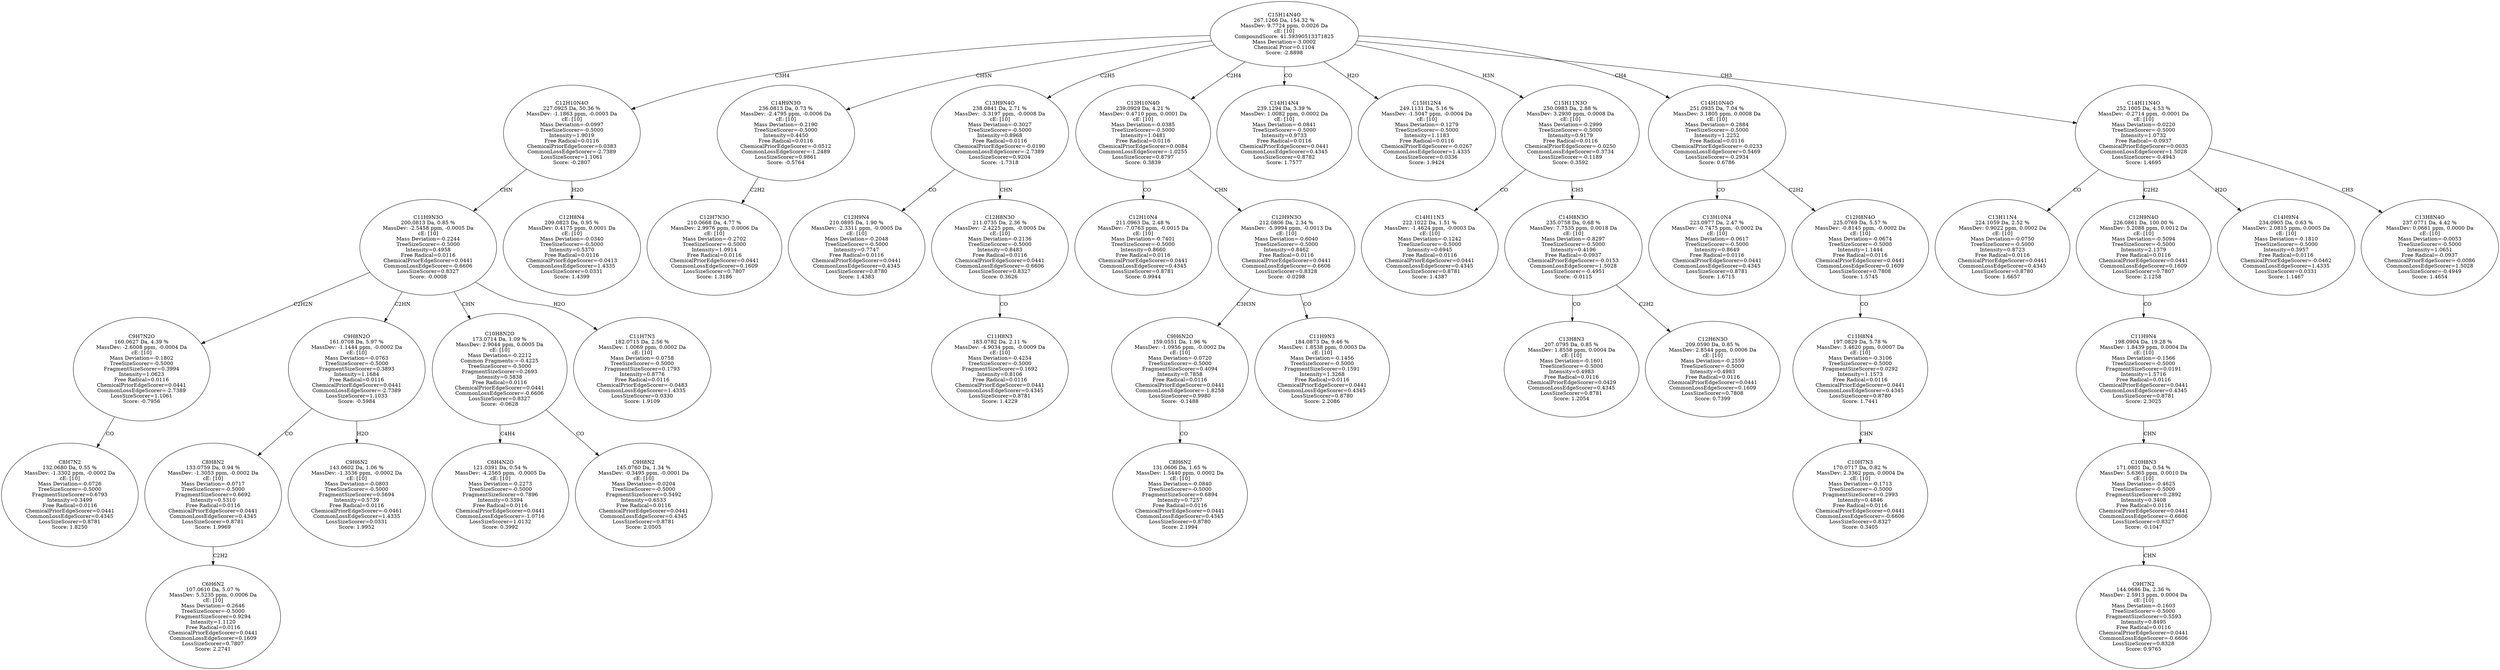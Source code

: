 strict digraph {
v1 [label="C8H7N2\n132.0680 Da, 0.55 %\nMassDev: -1.3302 ppm, -0.0002 Da\ncE: [10]\nMass Deviation=-0.0726\nTreeSizeScorer=-0.5000\nFragmentSizeScorer=0.6793\nIntensity=0.3499\nFree Radical=0.0116\nChemicalPriorEdgeScorer=0.0441\nCommonLossEdgeScorer=0.4345\nLossSizeScorer=0.8781\nScore: 1.8250"];
v2 [label="C9H7N2O\n160.0627 Da, 4.39 %\nMassDev: -2.6008 ppm, -0.0004 Da\ncE: [10]\nMass Deviation=-0.1802\nTreeSizeScorer=-0.5000\nFragmentSizeScorer=0.3994\nIntensity=1.0623\nFree Radical=0.0116\nChemicalPriorEdgeScorer=0.0441\nCommonLossEdgeScorer=-2.7389\nLossSizeScorer=1.1061\nScore: -0.7956"];
v3 [label="C6H6N2\n107.0610 Da, 5.07 %\nMassDev: 5.5235 ppm, 0.0006 Da\ncE: [10]\nMass Deviation=-0.2646\nTreeSizeScorer=-0.5000\nFragmentSizeScorer=0.9294\nIntensity=1.1120\nFree Radical=0.0116\nChemicalPriorEdgeScorer=0.0441\nCommonLossEdgeScorer=0.1609\nLossSizeScorer=0.7807\nScore: 2.2741"];
v4 [label="C8H8N2\n133.0759 Da, 0.94 %\nMassDev: -1.3053 ppm, -0.0002 Da\ncE: [10]\nMass Deviation=-0.0717\nTreeSizeScorer=-0.5000\nFragmentSizeScorer=0.6692\nIntensity=0.5310\nFree Radical=0.0116\nChemicalPriorEdgeScorer=0.0441\nCommonLossEdgeScorer=0.4345\nLossSizeScorer=0.8781\nScore: 1.9969"];
v5 [label="C9H6N2\n143.0602 Da, 1.06 %\nMassDev: -1.3536 ppm, -0.0002 Da\ncE: [10]\nMass Deviation=-0.0803\nTreeSizeScorer=-0.5000\nFragmentSizeScorer=0.5694\nIntensity=0.5739\nFree Radical=0.0116\nChemicalPriorEdgeScorer=-0.0461\nCommonLossEdgeScorer=1.4335\nLossSizeScorer=0.0331\nScore: 1.9952"];
v6 [label="C9H8N2O\n161.0708 Da, 5.97 %\nMassDev: -1.1444 ppm, -0.0002 Da\ncE: [10]\nMass Deviation=-0.0763\nTreeSizeScorer=-0.5000\nFragmentSizeScorer=0.3893\nIntensity=1.1684\nFree Radical=0.0116\nChemicalPriorEdgeScorer=0.0441\nCommonLossEdgeScorer=-2.7389\nLossSizeScorer=1.1033\nScore: -0.5984"];
v7 [label="C6H4N2O\n121.0391 Da, 0.54 %\nMassDev: -4.2565 ppm, -0.0005 Da\ncE: [10]\nMass Deviation=-0.2273\nTreeSizeScorer=-0.5000\nFragmentSizeScorer=0.7896\nIntensity=0.3394\nFree Radical=0.0116\nChemicalPriorEdgeScorer=0.0441\nCommonLossEdgeScorer=-1.0716\nLossSizeScorer=1.0132\nScore: 0.3992"];
v8 [label="C9H8N2\n145.0760 Da, 1.34 %\nMassDev: -0.3495 ppm, -0.0001 Da\ncE: [10]\nMass Deviation=-0.0204\nTreeSizeScorer=-0.5000\nFragmentSizeScorer=0.5492\nIntensity=0.6533\nFree Radical=0.0116\nChemicalPriorEdgeScorer=0.0441\nCommonLossEdgeScorer=0.4345\nLossSizeScorer=0.8781\nScore: 2.0505"];
v9 [label="C10H8N2O\n173.0714 Da, 1.09 %\nMassDev: 2.9044 ppm, 0.0005 Da\ncE: [10]\nMass Deviation=-0.2212\nCommon Fragments:=-0.4225\nTreeSizeScorer=-0.5000\nFragmentSizeScorer=0.2693\nIntensity=0.5838\nFree Radical=0.0116\nChemicalPriorEdgeScorer=0.0441\nCommonLossEdgeScorer=-0.6606\nLossSizeScorer=0.8327\nScore: -0.0628"];
v10 [label="C11H7N3\n182.0715 Da, 2.56 %\nMassDev: 1.0069 ppm, 0.0002 Da\ncE: [10]\nMass Deviation=-0.0758\nTreeSizeScorer=-0.5000\nFragmentSizeScorer=0.1793\nIntensity=0.8776\nFree Radical=0.0116\nChemicalPriorEdgeScorer=-0.0483\nCommonLossEdgeScorer=1.4335\nLossSizeScorer=0.0330\nScore: 1.9109"];
v11 [label="C11H9N3O\n200.0813 Da, 0.85 %\nMassDev: -2.5458 ppm, -0.0005 Da\ncE: [10]\nMass Deviation=-0.2244\nTreeSizeScorer=-0.5000\nIntensity=0.4958\nFree Radical=0.0116\nChemicalPriorEdgeScorer=0.0441\nCommonLossEdgeScorer=-0.6606\nLossSizeScorer=0.8327\nScore: -0.0008"];
v12 [label="C12H8N4\n209.0823 Da, 0.95 %\nMassDev: 0.4175 ppm, 0.0001 Da\ncE: [10]\nMass Deviation=-0.0340\nTreeSizeScorer=-0.5000\nIntensity=0.5370\nFree Radical=0.0116\nChemicalPriorEdgeScorer=-0.0413\nCommonLossEdgeScorer=1.4335\nLossSizeScorer=0.0331\nScore: 1.4399"];
v13 [label="C12H10N4O\n227.0925 Da, 50.36 %\nMassDev: -1.1863 ppm, -0.0003 Da\ncE: [10]\nMass Deviation=-0.0997\nTreeSizeScorer=-0.5000\nIntensity=1.9019\nFree Radical=0.0116\nChemicalPriorEdgeScorer=0.0383\nCommonLossEdgeScorer=-2.7389\nLossSizeScorer=1.1061\nScore: -0.2807"];
v14 [label="C12H7N3O\n210.0668 Da, 4.77 %\nMassDev: 2.9976 ppm, 0.0006 Da\ncE: [10]\nMass Deviation=-0.2702\nTreeSizeScorer=-0.5000\nIntensity=1.0914\nFree Radical=0.0116\nChemicalPriorEdgeScorer=0.0441\nCommonLossEdgeScorer=0.1609\nLossSizeScorer=0.7807\nScore: 1.3186"];
v15 [label="C14H9N3O\n236.0813 Da, 0.73 %\nMassDev: -2.4795 ppm, -0.0006 Da\ncE: [10]\nMass Deviation=-0.2190\nTreeSizeScorer=-0.5000\nIntensity=0.4450\nFree Radical=0.0116\nChemicalPriorEdgeScorer=-0.0512\nCommonLossEdgeScorer=-1.2489\nLossSizeScorer=0.9861\nScore: -0.5764"];
v16 [label="C12H9N4\n210.0895 Da, 1.90 %\nMassDev: -2.3311 ppm, -0.0005 Da\ncE: [10]\nMass Deviation=-0.2048\nTreeSizeScorer=-0.5000\nIntensity=0.7747\nFree Radical=0.0116\nChemicalPriorEdgeScorer=0.0441\nCommonLossEdgeScorer=0.4345\nLossSizeScorer=0.8780\nScore: 1.4383"];
v17 [label="C11H8N3\n183.0782 Da, 2.11 %\nMassDev: -4.9034 ppm, -0.0009 Da\ncE: [10]\nMass Deviation=-0.4254\nTreeSizeScorer=-0.5000\nFragmentSizeScorer=0.1692\nIntensity=0.8106\nFree Radical=0.0116\nChemicalPriorEdgeScorer=0.0441\nCommonLossEdgeScorer=0.4345\nLossSizeScorer=0.8781\nScore: 1.4229"];
v18 [label="C12H8N3O\n211.0735 Da, 2.36 %\nMassDev: -2.4225 ppm, -0.0005 Da\ncE: [10]\nMass Deviation=-0.2136\nTreeSizeScorer=-0.5000\nIntensity=0.8483\nFree Radical=0.0116\nChemicalPriorEdgeScorer=0.0441\nCommonLossEdgeScorer=-0.6606\nLossSizeScorer=0.8327\nScore: 0.3626"];
v19 [label="C13H9N4O\n238.0841 Da, 2.71 %\nMassDev: -3.3197 ppm, -0.0008 Da\ncE: [10]\nMass Deviation=-0.3027\nTreeSizeScorer=-0.5000\nIntensity=0.8968\nFree Radical=0.0116\nChemicalPriorEdgeScorer=-0.0190\nCommonLossEdgeScorer=-2.7389\nLossSizeScorer=0.9204\nScore: -1.7318"];
v20 [label="C12H10N4\n211.0963 Da, 2.48 %\nMassDev: -7.0763 ppm, -0.0015 Da\ncE: [10]\nMass Deviation=-0.7401\nTreeSizeScorer=-0.5000\nIntensity=0.8660\nFree Radical=0.0116\nChemicalPriorEdgeScorer=0.0441\nCommonLossEdgeScorer=0.4345\nLossSizeScorer=0.8781\nScore: 0.9944"];
v21 [label="C8H6N2\n131.0606 Da, 1.65 %\nMassDev: 1.5440 ppm, 0.0002 Da\ncE: [10]\nMass Deviation=-0.0840\nTreeSizeScorer=-0.5000\nFragmentSizeScorer=0.6894\nIntensity=0.7257\nFree Radical=0.0116\nChemicalPriorEdgeScorer=0.0441\nCommonLossEdgeScorer=0.4345\nLossSizeScorer=0.8780\nScore: 2.1994"];
v22 [label="C9H6N2O\n159.0551 Da, 1.96 %\nMassDev: -1.0956 ppm, -0.0002 Da\ncE: [10]\nMass Deviation=-0.0720\nTreeSizeScorer=-0.5000\nFragmentSizeScorer=0.4094\nIntensity=0.7858\nFree Radical=0.0116\nChemicalPriorEdgeScorer=0.0441\nCommonLossEdgeScorer=-1.8258\nLossSizeScorer=0.9980\nScore: -0.1488"];
v23 [label="C11H9N3\n184.0873 Da, 9.46 %\nMassDev: 1.8538 ppm, 0.0003 Da\ncE: [10]\nMass Deviation=-0.1456\nTreeSizeScorer=-0.5000\nFragmentSizeScorer=0.1591\nIntensity=1.3268\nFree Radical=0.0116\nChemicalPriorEdgeScorer=0.0441\nCommonLossEdgeScorer=0.4345\nLossSizeScorer=0.8780\nScore: 2.2086"];
v24 [label="C12H9N3O\n212.0806 Da, 2.34 %\nMassDev: -5.9994 ppm, -0.0013 Da\ncE: [10]\nMass Deviation=-0.6040\nTreeSizeScorer=-0.5000\nIntensity=0.8462\nFree Radical=0.0116\nChemicalPriorEdgeScorer=0.0441\nCommonLossEdgeScorer=-0.6606\nLossSizeScorer=0.8328\nScore: -0.0298"];
v25 [label="C13H10N4O\n239.0929 Da, 4.21 %\nMassDev: 0.4710 ppm, 0.0001 Da\ncE: [10]\nMass Deviation=-0.0385\nTreeSizeScorer=-0.5000\nIntensity=1.0481\nFree Radical=0.0116\nChemicalPriorEdgeScorer=0.0084\nCommonLossEdgeScorer=-1.0255\nLossSizeScorer=0.8797\nScore: 0.3839"];
v26 [label="C14H14N4\n239.1294 Da, 3.39 %\nMassDev: 1.0082 ppm, 0.0002 Da\ncE: [10]\nMass Deviation=-0.0841\nTreeSizeScorer=-0.5000\nIntensity=0.9733\nFree Radical=0.0116\nChemicalPriorEdgeScorer=0.0441\nCommonLossEdgeScorer=0.4345\nLossSizeScorer=0.8782\nScore: 1.7577"];
v27 [label="C15H12N4\n249.1131 Da, 5.16 %\nMassDev: -1.5047 ppm, -0.0004 Da\ncE: [10]\nMass Deviation=-0.1279\nTreeSizeScorer=-0.5000\nIntensity=1.1183\nFree Radical=0.0116\nChemicalPriorEdgeScorer=-0.0267\nCommonLossEdgeScorer=1.4335\nLossSizeScorer=0.0336\nScore: 1.9424"];
v28 [label="C14H11N3\n222.1022 Da, 1.51 %\nMassDev: -1.4624 ppm, -0.0003 Da\ncE: [10]\nMass Deviation=-0.1242\nTreeSizeScorer=-0.5000\nIntensity=0.6945\nFree Radical=0.0116\nChemicalPriorEdgeScorer=0.0441\nCommonLossEdgeScorer=0.4345\nLossSizeScorer=0.8781\nScore: 1.4387"];
v29 [label="C13H8N3\n207.0795 Da, 0.85 %\nMassDev: 1.8558 ppm, 0.0004 Da\ncE: [10]\nMass Deviation=-0.1601\nTreeSizeScorer=-0.5000\nIntensity=0.4983\nFree Radical=0.0116\nChemicalPriorEdgeScorer=0.0429\nCommonLossEdgeScorer=0.4345\nLossSizeScorer=0.8781\nScore: 1.2054"];
v30 [label="C12H6N3O\n209.0590 Da, 0.85 %\nMassDev: 2.8544 ppm, 0.0006 Da\ncE: [10]\nMass Deviation=-0.2559\nTreeSizeScorer=-0.5000\nIntensity=0.4983\nFree Radical=0.0116\nChemicalPriorEdgeScorer=0.0441\nCommonLossEdgeScorer=0.1609\nLossSizeScorer=0.7808\nScore: 0.7399"];
v31 [label="C14H8N3O\n235.0758 Da, 0.68 %\nMassDev: 7.7535 ppm, 0.0018 Da\ncE: [10]\nMass Deviation=-0.8297\nTreeSizeScorer=-0.5000\nIntensity=0.4196\nFree Radical=-0.0937\nChemicalPriorEdgeScorer=-0.0153\nCommonLossEdgeScorer=1.5028\nLossSizeScorer=-0.4951\nScore: -0.0115"];
v32 [label="C15H11N3O\n250.0983 Da, 2.88 %\nMassDev: 3.2930 ppm, 0.0008 Da\ncE: [10]\nMass Deviation=-0.2999\nTreeSizeScorer=-0.5000\nIntensity=0.9179\nFree Radical=0.0116\nChemicalPriorEdgeScorer=-0.0250\nCommonLossEdgeScorer=0.3734\nLossSizeScorer=-0.1189\nScore: 0.3592"];
v33 [label="C13H10N4\n223.0977 Da, 2.47 %\nMassDev: -0.7475 ppm, -0.0002 Da\ncE: [10]\nMass Deviation=-0.0617\nTreeSizeScorer=-0.5000\nIntensity=0.8649\nFree Radical=0.0116\nChemicalPriorEdgeScorer=0.0441\nCommonLossEdgeScorer=0.4345\nLossSizeScorer=0.8781\nScore: 1.6715"];
v34 [label="C10H7N3\n170.0717 Da, 0.82 %\nMassDev: 2.3362 ppm, 0.0004 Da\ncE: [10]\nMass Deviation=-0.1713\nTreeSizeScorer=-0.5000\nFragmentSizeScorer=0.2993\nIntensity=0.4846\nFree Radical=0.0116\nChemicalPriorEdgeScorer=0.0441\nCommonLossEdgeScorer=-0.6606\nLossSizeScorer=0.8327\nScore: 0.3405"];
v35 [label="C11H8N4\n197.0829 Da, 5.78 %\nMassDev: 3.4620 ppm, 0.0007 Da\ncE: [10]\nMass Deviation=-0.3106\nTreeSizeScorer=-0.5000\nFragmentSizeScorer=0.0292\nIntensity=1.1573\nFree Radical=0.0116\nChemicalPriorEdgeScorer=0.0441\nCommonLossEdgeScorer=0.4345\nLossSizeScorer=0.8780\nScore: 1.7441"];
v36 [label="C12H8N4O\n225.0769 Da, 5.57 %\nMassDev: -0.8145 ppm, -0.0002 Da\ncE: [10]\nMass Deviation=-0.0674\nTreeSizeScorer=-0.5000\nIntensity=1.1444\nFree Radical=0.0116\nChemicalPriorEdgeScorer=0.0441\nCommonLossEdgeScorer=0.1609\nLossSizeScorer=0.7808\nScore: 1.5745"];
v37 [label="C14H10N4O\n251.0935 Da, 7.04 %\nMassDev: 3.1805 ppm, 0.0008 Da\ncE: [10]\nMass Deviation=-0.2884\nTreeSizeScorer=-0.5000\nIntensity=1.2252\nFree Radical=0.0116\nChemicalPriorEdgeScorer=-0.0233\nCommonLossEdgeScorer=0.5469\nLossSizeScorer=-0.2934\nScore: 0.6786"];
v38 [label="C13H11N4\n224.1059 Da, 2.52 %\nMassDev: 0.9022 ppm, 0.0002 Da\ncE: [10]\nMass Deviation=-0.0750\nTreeSizeScorer=-0.5000\nIntensity=0.8723\nFree Radical=0.0116\nChemicalPriorEdgeScorer=0.0441\nCommonLossEdgeScorer=0.4345\nLossSizeScorer=0.8780\nScore: 1.6657"];
v39 [label="C9H7N2\n144.0686 Da, 2.36 %\nMassDev: 2.5913 ppm, 0.0004 Da\ncE: [10]\nMass Deviation=-0.1603\nTreeSizeScorer=-0.5000\nFragmentSizeScorer=0.5593\nIntensity=0.8495\nFree Radical=0.0116\nChemicalPriorEdgeScorer=0.0441\nCommonLossEdgeScorer=-0.6606\nLossSizeScorer=0.8328\nScore: 0.9765"];
v40 [label="C10H8N3\n171.0801 Da, 0.54 %\nMassDev: 5.6365 ppm, 0.0010 Da\ncE: [10]\nMass Deviation=-0.4625\nTreeSizeScorer=-0.5000\nFragmentSizeScorer=0.2892\nIntensity=0.3408\nFree Radical=0.0116\nChemicalPriorEdgeScorer=0.0441\nCommonLossEdgeScorer=-0.6606\nLossSizeScorer=0.8327\nScore: -0.1047"];
v41 [label="C11H9N4\n198.0904 Da, 19.28 %\nMassDev: 1.8439 ppm, 0.0004 Da\ncE: [10]\nMass Deviation=-0.1566\nTreeSizeScorer=-0.5000\nFragmentSizeScorer=0.0191\nIntensity=1.5716\nFree Radical=0.0116\nChemicalPriorEdgeScorer=0.0441\nCommonLossEdgeScorer=0.4345\nLossSizeScorer=0.8781\nScore: 2.3025"];
v42 [label="C12H9N4O\n226.0861 Da, 100.00 %\nMassDev: 5.2088 ppm, 0.0012 Da\ncE: [10]\nMass Deviation=-0.5094\nTreeSizeScorer=-0.5000\nIntensity=2.1379\nFree Radical=0.0116\nChemicalPriorEdgeScorer=0.0441\nCommonLossEdgeScorer=0.1609\nLossSizeScorer=0.7807\nScore: 2.1258"];
v43 [label="C14H9N4\n234.0905 Da, 0.63 %\nMassDev: 2.0815 ppm, 0.0005 Da\ncE: [10]\nMass Deviation=-0.1810\nTreeSizeScorer=-0.5000\nIntensity=0.3957\nFree Radical=0.0116\nChemicalPriorEdgeScorer=-0.0462\nCommonLossEdgeScorer=1.4335\nLossSizeScorer=0.0331\nScore: 1.1467"];
v44 [label="C13H8N4O\n237.0771 Da, 4.42 %\nMassDev: 0.0661 ppm, 0.0000 Da\ncE: [10]\nMass Deviation=-0.0053\nTreeSizeScorer=-0.5000\nIntensity=1.0651\nFree Radical=-0.0937\nChemicalPriorEdgeScorer=-0.0086\nCommonLossEdgeScorer=1.5028\nLossSizeScorer=-0.4949\nScore: 1.4654"];
v45 [label="C14H11N4O\n252.1005 Da, 4.53 %\nMassDev: -0.2714 ppm, -0.0001 Da\ncE: [10]\nMass Deviation=-0.0220\nTreeSizeScorer=-0.5000\nIntensity=1.0732\nFree Radical=-0.0937\nChemicalPriorEdgeScorer=0.0035\nCommonLossEdgeScorer=1.5028\nLossSizeScorer=-0.4943\nScore: 1.4695"];
v46 [label="C15H14N4O\n267.1266 Da, 154.32 %\nMassDev: 9.7724 ppm, 0.0026 Da\ncE: [10]\nCompoundScore: 41.59390513371825\nMass Deviation=-3.0002\nChemical Prior=0.1104\nScore: -2.8898"];
v2 -> v1 [label="CO"];
v11 -> v2 [label="C2H2N"];
v4 -> v3 [label="C2H2"];
v6 -> v4 [label="CO"];
v6 -> v5 [label="H2O"];
v11 -> v6 [label="C2HN"];
v9 -> v7 [label="C4H4"];
v9 -> v8 [label="CO"];
v11 -> v9 [label="CHN"];
v11 -> v10 [label="H2O"];
v13 -> v11 [label="CHN"];
v13 -> v12 [label="H2O"];
v46 -> v13 [label="C3H4"];
v15 -> v14 [label="C2H2"];
v46 -> v15 [label="CH5N"];
v19 -> v16 [label="CO"];
v18 -> v17 [label="CO"];
v19 -> v18 [label="CHN"];
v46 -> v19 [label="C2H5"];
v25 -> v20 [label="CO"];
v22 -> v21 [label="CO"];
v24 -> v22 [label="C3H3N"];
v24 -> v23 [label="CO"];
v25 -> v24 [label="CHN"];
v46 -> v25 [label="C2H4"];
v46 -> v26 [label="CO"];
v46 -> v27 [label="H2O"];
v32 -> v28 [label="CO"];
v31 -> v29 [label="CO"];
v31 -> v30 [label="C2H2"];
v32 -> v31 [label="CH3"];
v46 -> v32 [label="H3N"];
v37 -> v33 [label="CO"];
v35 -> v34 [label="CHN"];
v36 -> v35 [label="CO"];
v37 -> v36 [label="C2H2"];
v46 -> v37 [label="CH4"];
v45 -> v38 [label="CO"];
v40 -> v39 [label="CHN"];
v41 -> v40 [label="CHN"];
v42 -> v41 [label="CO"];
v45 -> v42 [label="C2H2"];
v45 -> v43 [label="H2O"];
v45 -> v44 [label="CH3"];
v46 -> v45 [label="CH3"];
}
